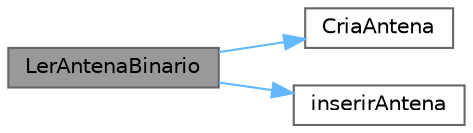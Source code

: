 digraph "LerAntenaBinario"
{
 // LATEX_PDF_SIZE
  bgcolor="transparent";
  edge [fontname=Helvetica,fontsize=10,labelfontname=Helvetica,labelfontsize=10];
  node [fontname=Helvetica,fontsize=10,shape=box,height=0.2,width=0.4];
  rankdir="LR";
  Node1 [id="Node000001",label="LerAntenaBinario",height=0.2,width=0.4,color="gray40", fillcolor="grey60", style="filled", fontcolor="black",tooltip=" "];
  Node1 -> Node2 [id="edge3_Node000001_Node000002",color="steelblue1",style="solid",tooltip=" "];
  Node2 [id="Node000002",label="CriaAntena",height=0.2,width=0.4,color="grey40", fillcolor="white", style="filled",URL="$funcoes_8c.html#a5b13af62bac3304fcbe08f085c15d958",tooltip=" "];
  Node1 -> Node3 [id="edge4_Node000001_Node000003",color="steelblue1",style="solid",tooltip=" "];
  Node3 [id="Node000003",label="inserirAntena",height=0.2,width=0.4,color="grey40", fillcolor="white", style="filled",URL="$funcoes_8c.html#a2f96e5d091e2a8a226baf2b034ffd6c5",tooltip=" "];
}
